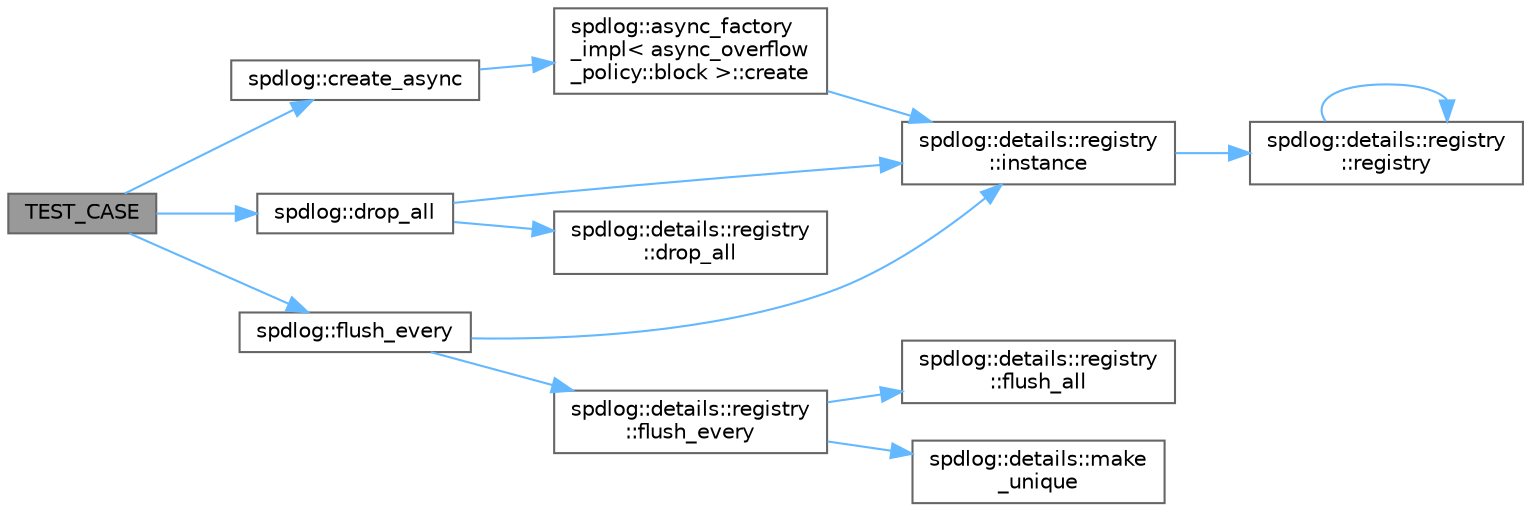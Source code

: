 digraph "TEST_CASE"
{
 // LATEX_PDF_SIZE
  bgcolor="transparent";
  edge [fontname=Helvetica,fontsize=10,labelfontname=Helvetica,labelfontsize=10];
  node [fontname=Helvetica,fontsize=10,shape=box,height=0.2,width=0.4];
  rankdir="LR";
  Node1 [id="Node000001",label="TEST_CASE",height=0.2,width=0.4,color="gray40", fillcolor="grey60", style="filled", fontcolor="black",tooltip=" "];
  Node1 -> Node2 [id="edge14_Node000001_Node000002",color="steelblue1",style="solid",tooltip=" "];
  Node2 [id="Node000002",label="spdlog::create_async",height=0.2,width=0.4,color="grey40", fillcolor="white", style="filled",URL="$namespacespdlog.html#ac07cc4e00b3077855b636bc228dd6f85",tooltip=" "];
  Node2 -> Node3 [id="edge15_Node000002_Node000003",color="steelblue1",style="solid",tooltip=" "];
  Node3 [id="Node000003",label="spdlog::async_factory\l_impl\< async_overflow\l_policy::block \>::create",height=0.2,width=0.4,color="grey40", fillcolor="white", style="filled",URL="$structspdlog_1_1async__factory__impl.html#aa0f44766a63a9ca2a0af4bd2b6ca1837",tooltip=" "];
  Node3 -> Node4 [id="edge16_Node000003_Node000004",color="steelblue1",style="solid",tooltip=" "];
  Node4 [id="Node000004",label="spdlog::details::registry\l::instance",height=0.2,width=0.4,color="grey40", fillcolor="white", style="filled",URL="$classspdlog_1_1details_1_1registry.html#aa03a75101aed166275ba27d0b2235e5d",tooltip=" "];
  Node4 -> Node5 [id="edge17_Node000004_Node000005",color="steelblue1",style="solid",tooltip=" "];
  Node5 [id="Node000005",label="spdlog::details::registry\l::registry",height=0.2,width=0.4,color="grey40", fillcolor="white", style="filled",URL="$classspdlog_1_1details_1_1registry.html#ab5c1a2f7b8e2e9eec4e0fa75d9167f3b",tooltip=" "];
  Node5 -> Node5 [id="edge18_Node000005_Node000005",color="steelblue1",style="solid",tooltip=" "];
  Node1 -> Node6 [id="edge19_Node000001_Node000006",color="steelblue1",style="solid",tooltip=" "];
  Node6 [id="Node000006",label="spdlog::drop_all",height=0.2,width=0.4,color="grey40", fillcolor="white", style="filled",URL="$namespacespdlog.html#af5f9a5c8606600fdac171e998b2f0a33",tooltip=" "];
  Node6 -> Node7 [id="edge20_Node000006_Node000007",color="steelblue1",style="solid",tooltip=" "];
  Node7 [id="Node000007",label="spdlog::details::registry\l::drop_all",height=0.2,width=0.4,color="grey40", fillcolor="white", style="filled",URL="$classspdlog_1_1details_1_1registry.html#a301f502d1af4425459674b6f2f0280b5",tooltip=" "];
  Node6 -> Node4 [id="edge21_Node000006_Node000004",color="steelblue1",style="solid",tooltip=" "];
  Node1 -> Node8 [id="edge22_Node000001_Node000008",color="steelblue1",style="solid",tooltip=" "];
  Node8 [id="Node000008",label="spdlog::flush_every",height=0.2,width=0.4,color="grey40", fillcolor="white", style="filled",URL="$namespacespdlog.html#a1566d22f6bc3486628b72a29f6a42f17",tooltip=" "];
  Node8 -> Node9 [id="edge23_Node000008_Node000009",color="steelblue1",style="solid",tooltip=" "];
  Node9 [id="Node000009",label="spdlog::details::registry\l::flush_every",height=0.2,width=0.4,color="grey40", fillcolor="white", style="filled",URL="$classspdlog_1_1details_1_1registry.html#a8f6bcd6fa183a4feed573ee73d7b369e",tooltip=" "];
  Node9 -> Node10 [id="edge24_Node000009_Node000010",color="steelblue1",style="solid",tooltip=" "];
  Node10 [id="Node000010",label="spdlog::details::registry\l::flush_all",height=0.2,width=0.4,color="grey40", fillcolor="white", style="filled",URL="$classspdlog_1_1details_1_1registry.html#ab0a55ecfe3ded390d9d08303376de835",tooltip=" "];
  Node9 -> Node11 [id="edge25_Node000009_Node000011",color="steelblue1",style="solid",tooltip=" "];
  Node11 [id="Node000011",label="spdlog::details::make\l_unique",height=0.2,width=0.4,color="grey40", fillcolor="white", style="filled",URL="$namespacespdlog_1_1details.html#ac80ca96e75367f1d2de72eea3cb48fe7",tooltip=" "];
  Node8 -> Node4 [id="edge26_Node000008_Node000004",color="steelblue1",style="solid",tooltip=" "];
}
